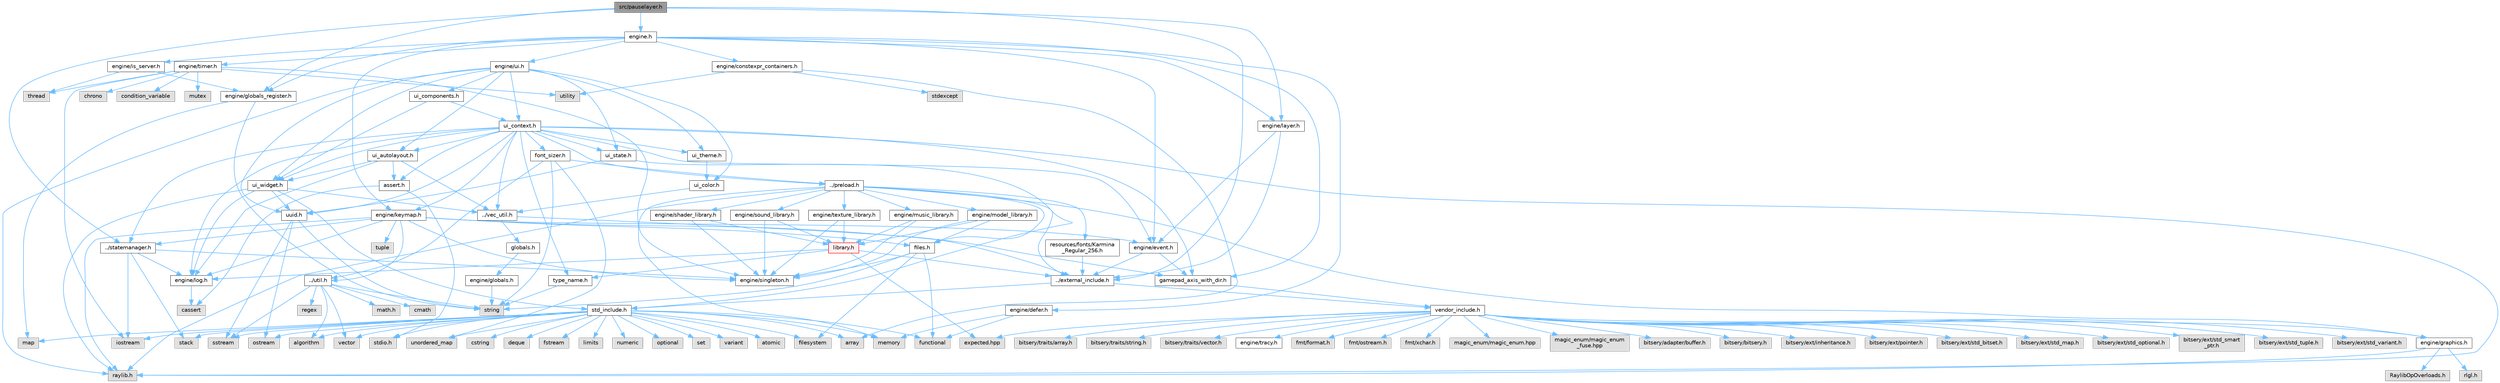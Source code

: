 digraph "src/pauselayer.h"
{
 // LATEX_PDF_SIZE
  bgcolor="transparent";
  edge [fontname=Helvetica,fontsize=10,labelfontname=Helvetica,labelfontsize=10];
  node [fontname=Helvetica,fontsize=10,shape=box,height=0.2,width=0.4];
  Node1 [label="src/pauselayer.h",height=0.2,width=0.4,color="gray40", fillcolor="grey60", style="filled", fontcolor="black",tooltip=" "];
  Node1 -> Node2 [color="steelblue1",style="solid"];
  Node2 [label="engine.h",height=0.2,width=0.4,color="grey40", fillcolor="white", style="filled",URL="$d1/d55/engine_8h.html",tooltip=" "];
  Node2 -> Node3 [color="steelblue1",style="solid"];
  Node3 [label="engine/constexpr_containers.h",height=0.2,width=0.4,color="grey40", fillcolor="white", style="filled",URL="$d3/dc4/constexpr__containers_8h.html",tooltip=" "];
  Node3 -> Node4 [color="steelblue1",style="solid"];
  Node4 [label="array",height=0.2,width=0.4,color="grey60", fillcolor="#E0E0E0", style="filled",tooltip=" "];
  Node3 -> Node5 [color="steelblue1",style="solid"];
  Node5 [label="stdexcept",height=0.2,width=0.4,color="grey60", fillcolor="#E0E0E0", style="filled",tooltip=" "];
  Node3 -> Node6 [color="steelblue1",style="solid"];
  Node6 [label="utility",height=0.2,width=0.4,color="grey60", fillcolor="#E0E0E0", style="filled",tooltip=" "];
  Node2 -> Node7 [color="steelblue1",style="solid"];
  Node7 [label="engine/defer.h",height=0.2,width=0.4,color="grey40", fillcolor="white", style="filled",URL="$db/df4/defer_8h.html",tooltip=" "];
  Node7 -> Node8 [color="steelblue1",style="solid"];
  Node8 [label="functional",height=0.2,width=0.4,color="grey60", fillcolor="#E0E0E0", style="filled",tooltip=" "];
  Node7 -> Node9 [color="steelblue1",style="solid"];
  Node9 [label="memory",height=0.2,width=0.4,color="grey60", fillcolor="#E0E0E0", style="filled",tooltip=" "];
  Node2 -> Node10 [color="steelblue1",style="solid"];
  Node10 [label="engine/event.h",height=0.2,width=0.4,color="grey40", fillcolor="white", style="filled",URL="$dd/d20/event_8h.html",tooltip=" "];
  Node10 -> Node11 [color="steelblue1",style="solid"];
  Node11 [label="../external_include.h",height=0.2,width=0.4,color="grey40", fillcolor="white", style="filled",URL="$d7/daf/external__include_8h.html",tooltip=" "];
  Node11 -> Node12 [color="steelblue1",style="solid"];
  Node12 [label="std_include.h",height=0.2,width=0.4,color="grey40", fillcolor="white", style="filled",URL="$d4/dae/std__include_8h.html",tooltip=" "];
  Node12 -> Node13 [color="steelblue1",style="solid"];
  Node13 [label="stdio.h",height=0.2,width=0.4,color="grey60", fillcolor="#E0E0E0", style="filled",tooltip=" "];
  Node12 -> Node14 [color="steelblue1",style="solid"];
  Node14 [label="algorithm",height=0.2,width=0.4,color="grey60", fillcolor="#E0E0E0", style="filled",tooltip=" "];
  Node12 -> Node4 [color="steelblue1",style="solid"];
  Node12 -> Node15 [color="steelblue1",style="solid"];
  Node15 [label="atomic",height=0.2,width=0.4,color="grey60", fillcolor="#E0E0E0", style="filled",tooltip=" "];
  Node12 -> Node16 [color="steelblue1",style="solid"];
  Node16 [label="cstring",height=0.2,width=0.4,color="grey60", fillcolor="#E0E0E0", style="filled",tooltip=" "];
  Node12 -> Node17 [color="steelblue1",style="solid"];
  Node17 [label="deque",height=0.2,width=0.4,color="grey60", fillcolor="#E0E0E0", style="filled",tooltip=" "];
  Node12 -> Node18 [color="steelblue1",style="solid"];
  Node18 [label="filesystem",height=0.2,width=0.4,color="grey60", fillcolor="#E0E0E0", style="filled",tooltip=" "];
  Node12 -> Node19 [color="steelblue1",style="solid"];
  Node19 [label="fstream",height=0.2,width=0.4,color="grey60", fillcolor="#E0E0E0", style="filled",tooltip=" "];
  Node12 -> Node8 [color="steelblue1",style="solid"];
  Node12 -> Node20 [color="steelblue1",style="solid"];
  Node20 [label="iostream",height=0.2,width=0.4,color="grey60", fillcolor="#E0E0E0", style="filled",tooltip=" "];
  Node12 -> Node21 [color="steelblue1",style="solid"];
  Node21 [label="limits",height=0.2,width=0.4,color="grey60", fillcolor="#E0E0E0", style="filled",tooltip=" "];
  Node12 -> Node22 [color="steelblue1",style="solid"];
  Node22 [label="map",height=0.2,width=0.4,color="grey60", fillcolor="#E0E0E0", style="filled",tooltip=" "];
  Node12 -> Node9 [color="steelblue1",style="solid"];
  Node12 -> Node23 [color="steelblue1",style="solid"];
  Node23 [label="numeric",height=0.2,width=0.4,color="grey60", fillcolor="#E0E0E0", style="filled",tooltip=" "];
  Node12 -> Node24 [color="steelblue1",style="solid"];
  Node24 [label="optional",height=0.2,width=0.4,color="grey60", fillcolor="#E0E0E0", style="filled",tooltip=" "];
  Node12 -> Node25 [color="steelblue1",style="solid"];
  Node25 [label="ostream",height=0.2,width=0.4,color="grey60", fillcolor="#E0E0E0", style="filled",tooltip=" "];
  Node12 -> Node26 [color="steelblue1",style="solid"];
  Node26 [label="set",height=0.2,width=0.4,color="grey60", fillcolor="#E0E0E0", style="filled",tooltip=" "];
  Node12 -> Node27 [color="steelblue1",style="solid"];
  Node27 [label="sstream",height=0.2,width=0.4,color="grey60", fillcolor="#E0E0E0", style="filled",tooltip=" "];
  Node12 -> Node28 [color="steelblue1",style="solid"];
  Node28 [label="stack",height=0.2,width=0.4,color="grey60", fillcolor="#E0E0E0", style="filled",tooltip=" "];
  Node12 -> Node29 [color="steelblue1",style="solid"];
  Node29 [label="unordered_map",height=0.2,width=0.4,color="grey60", fillcolor="#E0E0E0", style="filled",tooltip=" "];
  Node12 -> Node30 [color="steelblue1",style="solid"];
  Node30 [label="variant",height=0.2,width=0.4,color="grey60", fillcolor="#E0E0E0", style="filled",tooltip=" "];
  Node12 -> Node31 [color="steelblue1",style="solid"];
  Node31 [label="vector",height=0.2,width=0.4,color="grey60", fillcolor="#E0E0E0", style="filled",tooltip=" "];
  Node11 -> Node32 [color="steelblue1",style="solid"];
  Node32 [label="vendor_include.h",height=0.2,width=0.4,color="grey40", fillcolor="white", style="filled",URL="$d6/dba/vendor__include_8h.html",tooltip=" "];
  Node32 -> Node33 [color="steelblue1",style="solid"];
  Node33 [label="engine/graphics.h",height=0.2,width=0.4,color="grey40", fillcolor="white", style="filled",URL="$d7/d04/graphics_8h.html",tooltip=" "];
  Node33 -> Node34 [color="steelblue1",style="solid"];
  Node34 [label="raylib.h",height=0.2,width=0.4,color="grey60", fillcolor="#E0E0E0", style="filled",tooltip=" "];
  Node33 -> Node35 [color="steelblue1",style="solid"];
  Node35 [label="rlgl.h",height=0.2,width=0.4,color="grey60", fillcolor="#E0E0E0", style="filled",tooltip=" "];
  Node33 -> Node36 [color="steelblue1",style="solid"];
  Node36 [label="RaylibOpOverloads.h",height=0.2,width=0.4,color="grey60", fillcolor="#E0E0E0", style="filled",tooltip=" "];
  Node32 -> Node37 [color="steelblue1",style="solid"];
  Node37 [label="fmt/format.h",height=0.2,width=0.4,color="grey60", fillcolor="#E0E0E0", style="filled",tooltip=" "];
  Node32 -> Node38 [color="steelblue1",style="solid"];
  Node38 [label="fmt/ostream.h",height=0.2,width=0.4,color="grey60", fillcolor="#E0E0E0", style="filled",tooltip=" "];
  Node32 -> Node39 [color="steelblue1",style="solid"];
  Node39 [label="fmt/xchar.h",height=0.2,width=0.4,color="grey60", fillcolor="#E0E0E0", style="filled",tooltip=" "];
  Node32 -> Node40 [color="steelblue1",style="solid"];
  Node40 [label="expected.hpp",height=0.2,width=0.4,color="grey60", fillcolor="#E0E0E0", style="filled",tooltip=" "];
  Node32 -> Node41 [color="steelblue1",style="solid"];
  Node41 [label="magic_enum/magic_enum.hpp",height=0.2,width=0.4,color="grey60", fillcolor="#E0E0E0", style="filled",tooltip=" "];
  Node32 -> Node42 [color="steelblue1",style="solid"];
  Node42 [label="magic_enum/magic_enum\l_fuse.hpp",height=0.2,width=0.4,color="grey60", fillcolor="#E0E0E0", style="filled",tooltip=" "];
  Node32 -> Node43 [color="steelblue1",style="solid"];
  Node43 [label="bitsery/adapter/buffer.h",height=0.2,width=0.4,color="grey60", fillcolor="#E0E0E0", style="filled",tooltip=" "];
  Node32 -> Node44 [color="steelblue1",style="solid"];
  Node44 [label="bitsery/bitsery.h",height=0.2,width=0.4,color="grey60", fillcolor="#E0E0E0", style="filled",tooltip=" "];
  Node32 -> Node45 [color="steelblue1",style="solid"];
  Node45 [label="bitsery/ext/inheritance.h",height=0.2,width=0.4,color="grey60", fillcolor="#E0E0E0", style="filled",tooltip=" "];
  Node32 -> Node46 [color="steelblue1",style="solid"];
  Node46 [label="bitsery/ext/pointer.h",height=0.2,width=0.4,color="grey60", fillcolor="#E0E0E0", style="filled",tooltip=" "];
  Node32 -> Node47 [color="steelblue1",style="solid"];
  Node47 [label="bitsery/ext/std_bitset.h",height=0.2,width=0.4,color="grey60", fillcolor="#E0E0E0", style="filled",tooltip=" "];
  Node32 -> Node48 [color="steelblue1",style="solid"];
  Node48 [label="bitsery/ext/std_map.h",height=0.2,width=0.4,color="grey60", fillcolor="#E0E0E0", style="filled",tooltip=" "];
  Node32 -> Node49 [color="steelblue1",style="solid"];
  Node49 [label="bitsery/ext/std_optional.h",height=0.2,width=0.4,color="grey60", fillcolor="#E0E0E0", style="filled",tooltip=" "];
  Node32 -> Node50 [color="steelblue1",style="solid"];
  Node50 [label="bitsery/ext/std_smart\l_ptr.h",height=0.2,width=0.4,color="grey60", fillcolor="#E0E0E0", style="filled",tooltip=" "];
  Node32 -> Node51 [color="steelblue1",style="solid"];
  Node51 [label="bitsery/ext/std_tuple.h",height=0.2,width=0.4,color="grey60", fillcolor="#E0E0E0", style="filled",tooltip=" "];
  Node32 -> Node52 [color="steelblue1",style="solid"];
  Node52 [label="bitsery/ext/std_variant.h",height=0.2,width=0.4,color="grey60", fillcolor="#E0E0E0", style="filled",tooltip=" "];
  Node32 -> Node53 [color="steelblue1",style="solid"];
  Node53 [label="bitsery/traits/array.h",height=0.2,width=0.4,color="grey60", fillcolor="#E0E0E0", style="filled",tooltip=" "];
  Node32 -> Node54 [color="steelblue1",style="solid"];
  Node54 [label="bitsery/traits/string.h",height=0.2,width=0.4,color="grey60", fillcolor="#E0E0E0", style="filled",tooltip=" "];
  Node32 -> Node55 [color="steelblue1",style="solid"];
  Node55 [label="bitsery/traits/vector.h",height=0.2,width=0.4,color="grey60", fillcolor="#E0E0E0", style="filled",tooltip=" "];
  Node32 -> Node56 [color="steelblue1",style="solid"];
  Node56 [label="engine/tracy.h",height=0.2,width=0.4,color="grey40", fillcolor="white", style="filled",URL="$d6/d15/tracy_8h.html",tooltip=" "];
  Node10 -> Node57 [color="steelblue1",style="solid"];
  Node57 [label="gamepad_axis_with_dir.h",height=0.2,width=0.4,color="grey40", fillcolor="white", style="filled",URL="$db/d29/gamepad__axis__with__dir_8h.html",tooltip=" "];
  Node57 -> Node32 [color="steelblue1",style="solid"];
  Node2 -> Node57 [color="steelblue1",style="solid"];
  Node2 -> Node58 [color="steelblue1",style="solid"];
  Node58 [label="engine/globals_register.h",height=0.2,width=0.4,color="grey40", fillcolor="white", style="filled",URL="$db/da1/globals__register_8h.html",tooltip=" "];
  Node58 -> Node22 [color="steelblue1",style="solid"];
  Node58 -> Node59 [color="steelblue1",style="solid"];
  Node59 [label="string",height=0.2,width=0.4,color="grey60", fillcolor="#E0E0E0", style="filled",tooltip=" "];
  Node2 -> Node60 [color="steelblue1",style="solid"];
  Node60 [label="engine/is_server.h",height=0.2,width=0.4,color="grey40", fillcolor="white", style="filled",URL="$d6/db9/is__server_8h.html",tooltip=" "];
  Node60 -> Node61 [color="steelblue1",style="solid"];
  Node61 [label="thread",height=0.2,width=0.4,color="grey60", fillcolor="#E0E0E0", style="filled",tooltip=" "];
  Node60 -> Node58 [color="steelblue1",style="solid"];
  Node2 -> Node62 [color="steelblue1",style="solid"];
  Node62 [label="engine/keymap.h",height=0.2,width=0.4,color="grey40", fillcolor="white", style="filled",URL="$da/d9a/keymap_8h.html",tooltip=" "];
  Node62 -> Node63 [color="steelblue1",style="solid"];
  Node63 [label="tuple",height=0.2,width=0.4,color="grey60", fillcolor="#E0E0E0", style="filled",tooltip=" "];
  Node62 -> Node34 [color="steelblue1",style="solid"];
  Node62 -> Node64 [color="steelblue1",style="solid"];
  Node64 [label="../statemanager.h",height=0.2,width=0.4,color="grey40", fillcolor="white", style="filled",URL="$d2/d5f/statemanager_8h.html",tooltip=" "];
  Node64 -> Node20 [color="steelblue1",style="solid"];
  Node64 -> Node28 [color="steelblue1",style="solid"];
  Node64 -> Node65 [color="steelblue1",style="solid"];
  Node65 [label="engine/log.h",height=0.2,width=0.4,color="grey40", fillcolor="white", style="filled",URL="$d7/d7f/log_8h.html",tooltip=" "];
  Node65 -> Node66 [color="steelblue1",style="solid"];
  Node66 [label="cassert",height=0.2,width=0.4,color="grey60", fillcolor="#E0E0E0", style="filled",tooltip=" "];
  Node64 -> Node67 [color="steelblue1",style="solid"];
  Node67 [label="engine/singleton.h",height=0.2,width=0.4,color="grey40", fillcolor="white", style="filled",URL="$d4/d0b/singleton_8h.html",tooltip=" "];
  Node62 -> Node68 [color="steelblue1",style="solid"];
  Node68 [label="../util.h",height=0.2,width=0.4,color="grey40", fillcolor="white", style="filled",URL="$d8/d3c/util_8h.html",tooltip=" "];
  Node68 -> Node69 [color="steelblue1",style="solid"];
  Node69 [label="math.h",height=0.2,width=0.4,color="grey60", fillcolor="#E0E0E0", style="filled",tooltip=" "];
  Node68 -> Node14 [color="steelblue1",style="solid"];
  Node68 -> Node70 [color="steelblue1",style="solid"];
  Node70 [label="cmath",height=0.2,width=0.4,color="grey60", fillcolor="#E0E0E0", style="filled",tooltip=" "];
  Node68 -> Node71 [color="steelblue1",style="solid"];
  Node71 [label="regex",height=0.2,width=0.4,color="grey60", fillcolor="#E0E0E0", style="filled",tooltip=" "];
  Node68 -> Node27 [color="steelblue1",style="solid"];
  Node68 -> Node59 [color="steelblue1",style="solid"];
  Node68 -> Node31 [color="steelblue1",style="solid"];
  Node62 -> Node72 [color="steelblue1",style="solid"];
  Node72 [label="files.h",height=0.2,width=0.4,color="grey40", fillcolor="white", style="filled",URL="$dd/d20/files_8h.html",tooltip=" "];
  Node72 -> Node18 [color="steelblue1",style="solid"];
  Node72 -> Node8 [color="steelblue1",style="solid"];
  Node72 -> Node59 [color="steelblue1",style="solid"];
  Node72 -> Node67 [color="steelblue1",style="solid"];
  Node62 -> Node10 [color="steelblue1",style="solid"];
  Node62 -> Node57 [color="steelblue1",style="solid"];
  Node62 -> Node65 [color="steelblue1",style="solid"];
  Node62 -> Node67 [color="steelblue1",style="solid"];
  Node2 -> Node73 [color="steelblue1",style="solid"];
  Node73 [label="engine/layer.h",height=0.2,width=0.4,color="grey40", fillcolor="white", style="filled",URL="$d3/d3b/layer_8h.html",tooltip=" "];
  Node73 -> Node11 [color="steelblue1",style="solid"];
  Node73 -> Node10 [color="steelblue1",style="solid"];
  Node2 -> Node74 [color="steelblue1",style="solid"];
  Node74 [label="engine/timer.h",height=0.2,width=0.4,color="grey40", fillcolor="white", style="filled",URL="$d5/dd0/timer_8h.html",tooltip=" "];
  Node74 -> Node75 [color="steelblue1",style="solid"];
  Node75 [label="chrono",height=0.2,width=0.4,color="grey60", fillcolor="#E0E0E0", style="filled",tooltip=" "];
  Node74 -> Node76 [color="steelblue1",style="solid"];
  Node76 [label="condition_variable",height=0.2,width=0.4,color="grey60", fillcolor="#E0E0E0", style="filled",tooltip=" "];
  Node74 -> Node20 [color="steelblue1",style="solid"];
  Node74 -> Node9 [color="steelblue1",style="solid"];
  Node74 -> Node77 [color="steelblue1",style="solid"];
  Node77 [label="mutex",height=0.2,width=0.4,color="grey60", fillcolor="#E0E0E0", style="filled",tooltip=" "];
  Node74 -> Node61 [color="steelblue1",style="solid"];
  Node74 -> Node6 [color="steelblue1",style="solid"];
  Node2 -> Node78 [color="steelblue1",style="solid"];
  Node78 [label="engine/ui.h",height=0.2,width=0.4,color="grey40", fillcolor="white", style="filled",URL="$d9/d3b/ui_8h.html",tooltip=" "];
  Node78 -> Node34 [color="steelblue1",style="solid"];
  Node78 -> Node79 [color="steelblue1",style="solid"];
  Node79 [label="ui_autolayout.h",height=0.2,width=0.4,color="grey40", fillcolor="white", style="filled",URL="$d8/dcd/ui__autolayout_8h.html",tooltip=" "];
  Node79 -> Node80 [color="steelblue1",style="solid"];
  Node80 [label="../vec_util.h",height=0.2,width=0.4,color="grey40", fillcolor="white", style="filled",URL="$d0/d3f/vec__util_8h.html",tooltip=" "];
  Node80 -> Node11 [color="steelblue1",style="solid"];
  Node80 -> Node81 [color="steelblue1",style="solid"];
  Node81 [label="globals.h",height=0.2,width=0.4,color="grey40", fillcolor="white", style="filled",URL="$d5/d87/globals_8h.html",tooltip=" "];
  Node81 -> Node82 [color="steelblue1",style="solid"];
  Node82 [label="engine/globals.h",height=0.2,width=0.4,color="grey40", fillcolor="white", style="filled",URL="$d4/df4/engine_2globals_8h.html",tooltip=" "];
  Node82 -> Node59 [color="steelblue1",style="solid"];
  Node79 -> Node83 [color="steelblue1",style="solid"];
  Node83 [label="assert.h",height=0.2,width=0.4,color="grey40", fillcolor="white", style="filled",URL="$dc/da7/assert_8h.html",tooltip=" "];
  Node83 -> Node13 [color="steelblue1",style="solid"];
  Node83 -> Node66 [color="steelblue1",style="solid"];
  Node79 -> Node65 [color="steelblue1",style="solid"];
  Node79 -> Node84 [color="steelblue1",style="solid"];
  Node84 [label="ui_widget.h",height=0.2,width=0.4,color="grey40", fillcolor="white", style="filled",URL="$de/d06/ui__widget_8h.html",tooltip=" "];
  Node84 -> Node12 [color="steelblue1",style="solid"];
  Node84 -> Node80 [color="steelblue1",style="solid"];
  Node84 -> Node65 [color="steelblue1",style="solid"];
  Node84 -> Node34 [color="steelblue1",style="solid"];
  Node84 -> Node85 [color="steelblue1",style="solid"];
  Node85 [label="uuid.h",height=0.2,width=0.4,color="grey40", fillcolor="white", style="filled",URL="$dd/d1d/uuid_8h.html",tooltip=" "];
  Node85 -> Node25 [color="steelblue1",style="solid"];
  Node85 -> Node27 [color="steelblue1",style="solid"];
  Node85 -> Node59 [color="steelblue1",style="solid"];
  Node78 -> Node86 [color="steelblue1",style="solid"];
  Node86 [label="ui_color.h",height=0.2,width=0.4,color="grey40", fillcolor="white", style="filled",URL="$db/d82/ui__color_8h.html",tooltip=" "];
  Node86 -> Node80 [color="steelblue1",style="solid"];
  Node78 -> Node87 [color="steelblue1",style="solid"];
  Node87 [label="ui_components.h",height=0.2,width=0.4,color="grey40", fillcolor="white", style="filled",URL="$d5/dd8/ui__components_8h.html",tooltip=" "];
  Node87 -> Node88 [color="steelblue1",style="solid"];
  Node88 [label="ui_context.h",height=0.2,width=0.4,color="grey40", fillcolor="white", style="filled",URL="$d7/d92/ui__context_8h.html",tooltip=" "];
  Node88 -> Node89 [color="steelblue1",style="solid"];
  Node89 [label="../preload.h",height=0.2,width=0.4,color="grey40", fillcolor="white", style="filled",URL="$d5/d34/preload_8h.html",tooltip=" "];
  Node89 -> Node11 [color="steelblue1",style="solid"];
  Node89 -> Node33 [color="steelblue1",style="solid"];
  Node89 -> Node67 [color="steelblue1",style="solid"];
  Node89 -> Node34 [color="steelblue1",style="solid"];
  Node89 -> Node72 [color="steelblue1",style="solid"];
  Node89 -> Node90 [color="steelblue1",style="solid"];
  Node90 [label="engine/model_library.h",height=0.2,width=0.4,color="grey40", fillcolor="white", style="filled",URL="$d0/dd0/model__library_8h.html",tooltip=" "];
  Node90 -> Node72 [color="steelblue1",style="solid"];
  Node90 -> Node91 [color="steelblue1",style="solid"];
  Node91 [label="library.h",height=0.2,width=0.4,color="red", fillcolor="#FFF0F0", style="filled",URL="$dd/d08/library_8h.html",tooltip=" "];
  Node91 -> Node11 [color="steelblue1",style="solid"];
  Node91 -> Node40 [color="steelblue1",style="solid"];
  Node91 -> Node65 [color="steelblue1",style="solid"];
  Node91 -> Node94 [color="steelblue1",style="solid"];
  Node94 [label="type_name.h",height=0.2,width=0.4,color="grey40", fillcolor="white", style="filled",URL="$d3/d31/type__name_8h.html",tooltip=" "];
  Node94 -> Node59 [color="steelblue1",style="solid"];
  Node90 -> Node67 [color="steelblue1",style="solid"];
  Node89 -> Node95 [color="steelblue1",style="solid"];
  Node95 [label="engine/music_library.h",height=0.2,width=0.4,color="grey40", fillcolor="white", style="filled",URL="$dc/d33/music__library_8h.html",tooltip=" "];
  Node95 -> Node91 [color="steelblue1",style="solid"];
  Node95 -> Node67 [color="steelblue1",style="solid"];
  Node89 -> Node96 [color="steelblue1",style="solid"];
  Node96 [label="engine/shader_library.h",height=0.2,width=0.4,color="grey40", fillcolor="white", style="filled",URL="$d1/d27/shader__library_8h.html",tooltip=" "];
  Node96 -> Node91 [color="steelblue1",style="solid"];
  Node96 -> Node67 [color="steelblue1",style="solid"];
  Node89 -> Node97 [color="steelblue1",style="solid"];
  Node97 [label="engine/sound_library.h",height=0.2,width=0.4,color="grey40", fillcolor="white", style="filled",URL="$d5/d04/sound__library_8h.html",tooltip=" "];
  Node97 -> Node91 [color="steelblue1",style="solid"];
  Node97 -> Node67 [color="steelblue1",style="solid"];
  Node89 -> Node98 [color="steelblue1",style="solid"];
  Node98 [label="engine/texture_library.h",height=0.2,width=0.4,color="grey40", fillcolor="white", style="filled",URL="$d5/d33/texture__library_8h.html",tooltip=" "];
  Node98 -> Node91 [color="steelblue1",style="solid"];
  Node98 -> Node67 [color="steelblue1",style="solid"];
  Node89 -> Node99 [color="steelblue1",style="solid"];
  Node99 [label="resources/fonts/Karmina\l_Regular_256.h",height=0.2,width=0.4,color="grey40", fillcolor="white", style="filled",URL="$d2/de0/_karmina___regular__256_8h.html",tooltip=" "];
  Node99 -> Node11 [color="steelblue1",style="solid"];
  Node88 -> Node64 [color="steelblue1",style="solid"];
  Node88 -> Node80 [color="steelblue1",style="solid"];
  Node88 -> Node83 [color="steelblue1",style="solid"];
  Node88 -> Node10 [color="steelblue1",style="solid"];
  Node88 -> Node57 [color="steelblue1",style="solid"];
  Node88 -> Node62 [color="steelblue1",style="solid"];
  Node88 -> Node65 [color="steelblue1",style="solid"];
  Node88 -> Node34 [color="steelblue1",style="solid"];
  Node88 -> Node94 [color="steelblue1",style="solid"];
  Node88 -> Node100 [color="steelblue1",style="solid"];
  Node100 [label="font_sizer.h",height=0.2,width=0.4,color="grey40", fillcolor="white", style="filled",URL="$da/dfa/font__sizer_8h.html",tooltip=" "];
  Node100 -> Node59 [color="steelblue1",style="solid"];
  Node100 -> Node29 [color="steelblue1",style="solid"];
  Node100 -> Node89 [color="steelblue1",style="solid"];
  Node100 -> Node68 [color="steelblue1",style="solid"];
  Node88 -> Node79 [color="steelblue1",style="solid"];
  Node88 -> Node101 [color="steelblue1",style="solid"];
  Node101 [label="ui_state.h",height=0.2,width=0.4,color="grey40", fillcolor="white", style="filled",URL="$d9/da7/ui__state_8h.html",tooltip=" "];
  Node101 -> Node12 [color="steelblue1",style="solid"];
  Node101 -> Node85 [color="steelblue1",style="solid"];
  Node88 -> Node102 [color="steelblue1",style="solid"];
  Node102 [label="ui_theme.h",height=0.2,width=0.4,color="grey40", fillcolor="white", style="filled",URL="$d2/da8/ui__theme_8h.html",tooltip=" "];
  Node102 -> Node86 [color="steelblue1",style="solid"];
  Node88 -> Node84 [color="steelblue1",style="solid"];
  Node88 -> Node85 [color="steelblue1",style="solid"];
  Node87 -> Node84 [color="steelblue1",style="solid"];
  Node78 -> Node88 [color="steelblue1",style="solid"];
  Node78 -> Node101 [color="steelblue1",style="solid"];
  Node78 -> Node102 [color="steelblue1",style="solid"];
  Node78 -> Node84 [color="steelblue1",style="solid"];
  Node78 -> Node85 [color="steelblue1",style="solid"];
  Node1 -> Node58 [color="steelblue1",style="solid"];
  Node1 -> Node73 [color="steelblue1",style="solid"];
  Node1 -> Node11 [color="steelblue1",style="solid"];
  Node1 -> Node64 [color="steelblue1",style="solid"];
}
